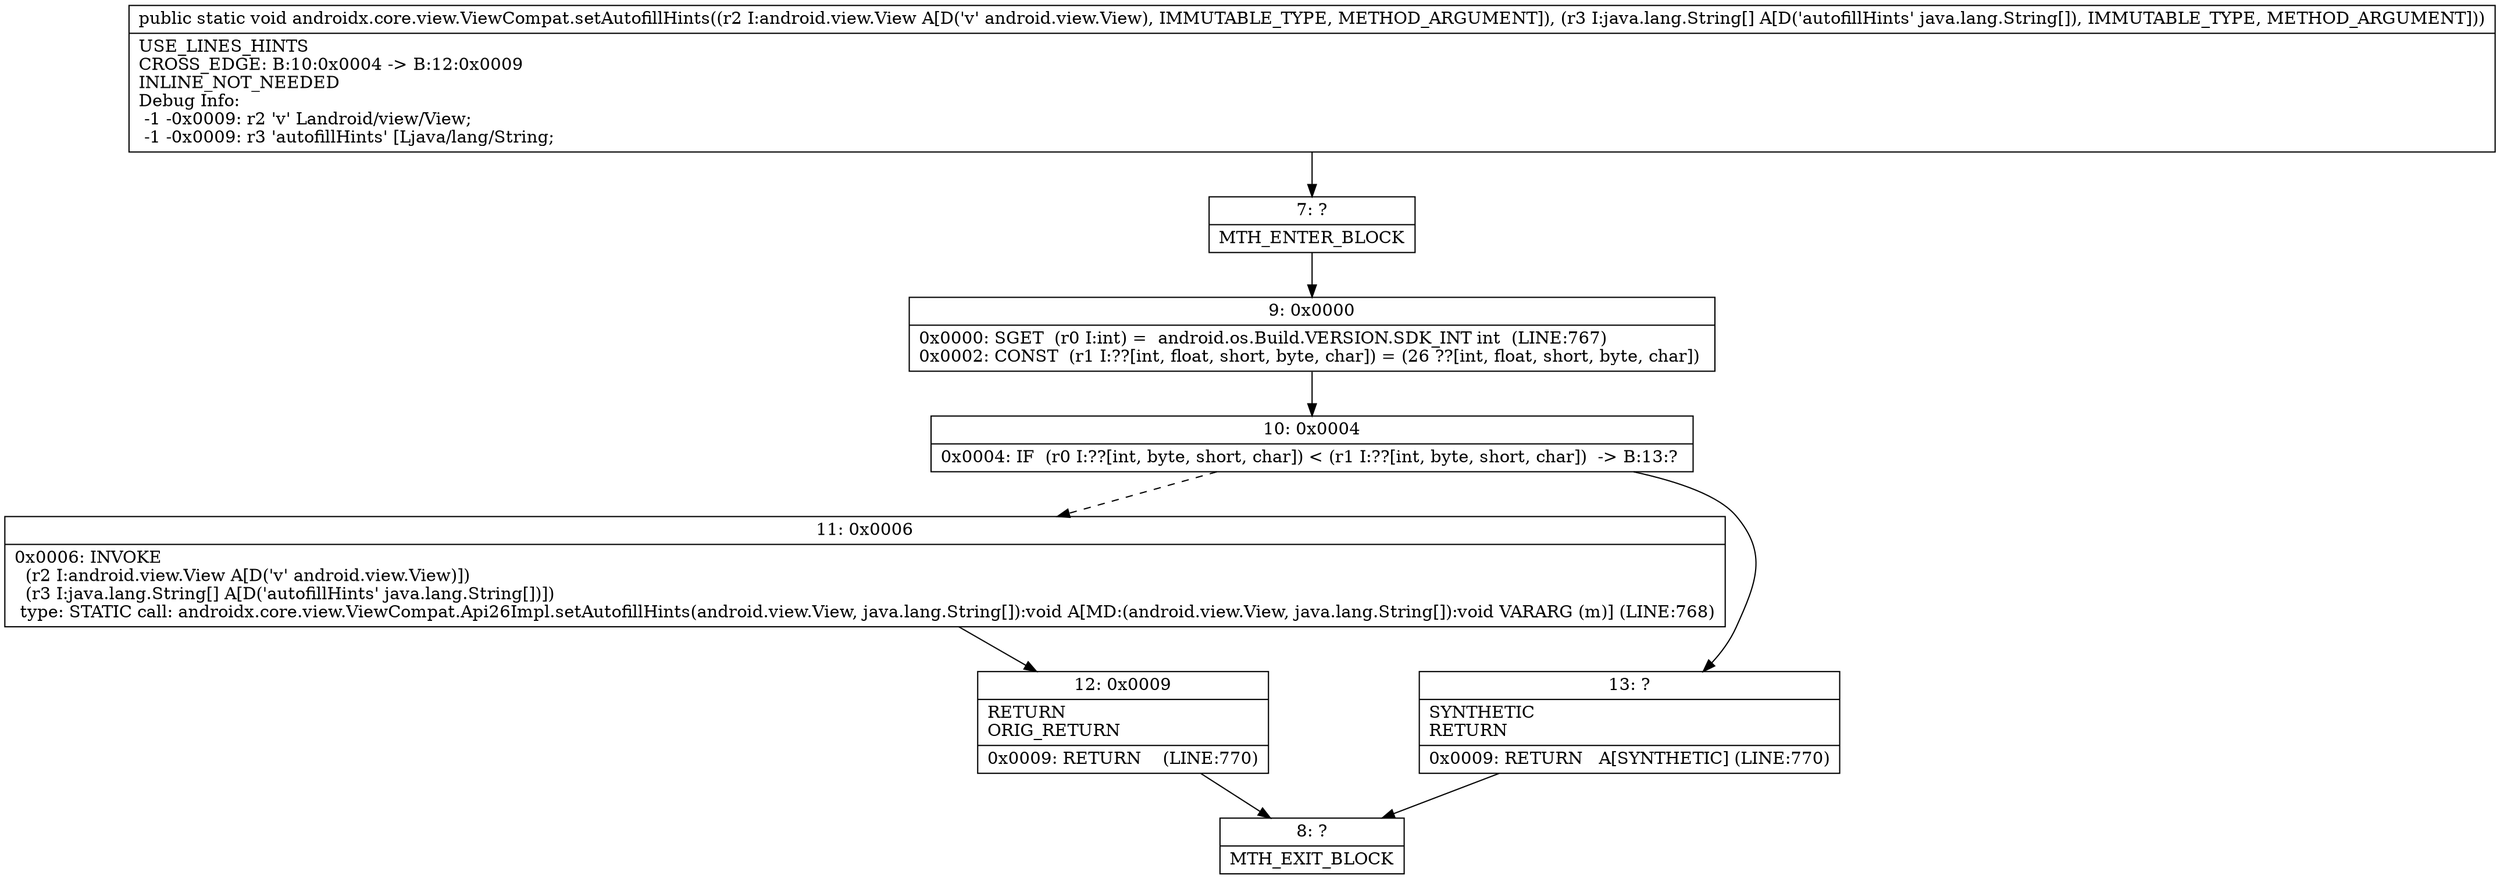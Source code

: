 digraph "CFG forandroidx.core.view.ViewCompat.setAutofillHints(Landroid\/view\/View;[Ljava\/lang\/String;)V" {
Node_7 [shape=record,label="{7\:\ ?|MTH_ENTER_BLOCK\l}"];
Node_9 [shape=record,label="{9\:\ 0x0000|0x0000: SGET  (r0 I:int) =  android.os.Build.VERSION.SDK_INT int  (LINE:767)\l0x0002: CONST  (r1 I:??[int, float, short, byte, char]) = (26 ??[int, float, short, byte, char]) \l}"];
Node_10 [shape=record,label="{10\:\ 0x0004|0x0004: IF  (r0 I:??[int, byte, short, char]) \< (r1 I:??[int, byte, short, char])  \-\> B:13:? \l}"];
Node_11 [shape=record,label="{11\:\ 0x0006|0x0006: INVOKE  \l  (r2 I:android.view.View A[D('v' android.view.View)])\l  (r3 I:java.lang.String[] A[D('autofillHints' java.lang.String[])])\l type: STATIC call: androidx.core.view.ViewCompat.Api26Impl.setAutofillHints(android.view.View, java.lang.String[]):void A[MD:(android.view.View, java.lang.String[]):void VARARG (m)] (LINE:768)\l}"];
Node_12 [shape=record,label="{12\:\ 0x0009|RETURN\lORIG_RETURN\l|0x0009: RETURN    (LINE:770)\l}"];
Node_8 [shape=record,label="{8\:\ ?|MTH_EXIT_BLOCK\l}"];
Node_13 [shape=record,label="{13\:\ ?|SYNTHETIC\lRETURN\l|0x0009: RETURN   A[SYNTHETIC] (LINE:770)\l}"];
MethodNode[shape=record,label="{public static void androidx.core.view.ViewCompat.setAutofillHints((r2 I:android.view.View A[D('v' android.view.View), IMMUTABLE_TYPE, METHOD_ARGUMENT]), (r3 I:java.lang.String[] A[D('autofillHints' java.lang.String[]), IMMUTABLE_TYPE, METHOD_ARGUMENT]))  | USE_LINES_HINTS\lCROSS_EDGE: B:10:0x0004 \-\> B:12:0x0009\lINLINE_NOT_NEEDED\lDebug Info:\l  \-1 \-0x0009: r2 'v' Landroid\/view\/View;\l  \-1 \-0x0009: r3 'autofillHints' [Ljava\/lang\/String;\l}"];
MethodNode -> Node_7;Node_7 -> Node_9;
Node_9 -> Node_10;
Node_10 -> Node_11[style=dashed];
Node_10 -> Node_13;
Node_11 -> Node_12;
Node_12 -> Node_8;
Node_13 -> Node_8;
}

